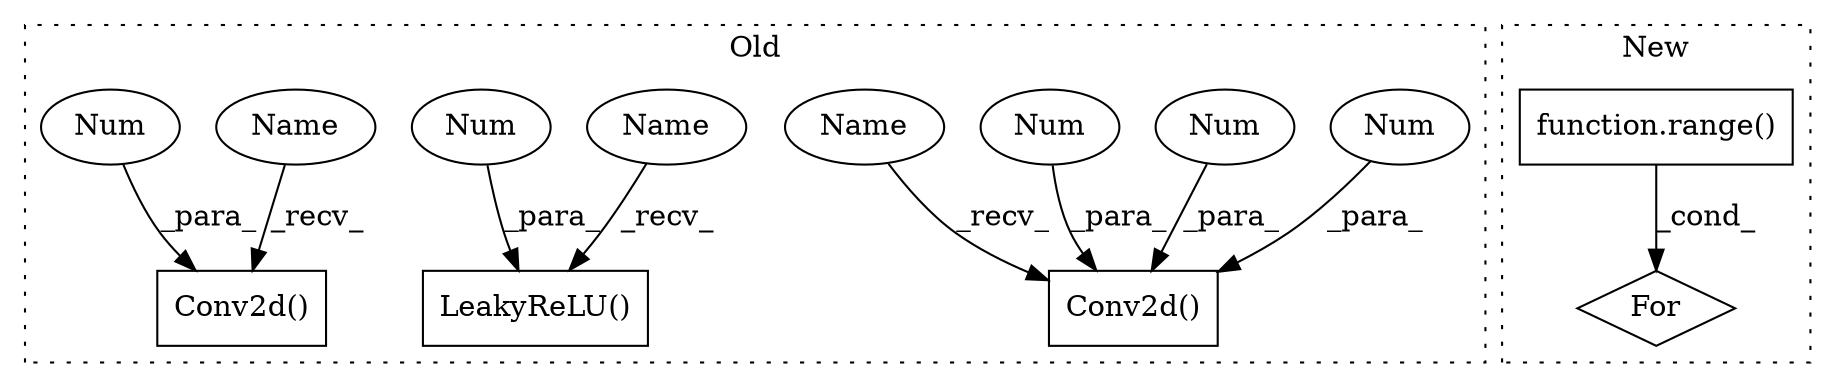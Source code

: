digraph G {
subgraph cluster0 {
1 [label="LeakyReLU()" a="75" s="4381,4397" l="13,1" shape="box"];
4 [label="Conv2d()" a="75" s="4477,4498" l="10,22" shape="box"];
5 [label="Num" a="76" s="4492" l="3" shape="ellipse"];
6 [label="Num" a="76" s="4394" l="3" shape="ellipse"];
7 [label="Num" a="76" s="4487" l="3" shape="ellipse"];
8 [label="Conv2d()" a="75" s="4300,4320" l="10,22" shape="box"];
9 [label="Num" a="76" s="4310" l="2" shape="ellipse"];
10 [label="Num" a="76" s="4497" l="1" shape="ellipse"];
11 [label="Name" a="87" s="4381" l="2" shape="ellipse"];
12 [label="Name" a="87" s="4477" l="2" shape="ellipse"];
13 [label="Name" a="87" s="4300" l="2" shape="ellipse"];
label = "Old";
style="dotted";
}
subgraph cluster1 {
2 [label="function.range()" a="75" s="10164,10190" l="6,1" shape="box"];
3 [label="For" a="107" s="10155,10191" l="4,14" shape="diamond"];
label = "New";
style="dotted";
}
2 -> 3 [label="_cond_"];
5 -> 4 [label="_para_"];
6 -> 1 [label="_para_"];
7 -> 4 [label="_para_"];
9 -> 8 [label="_para_"];
10 -> 4 [label="_para_"];
11 -> 1 [label="_recv_"];
12 -> 4 [label="_recv_"];
13 -> 8 [label="_recv_"];
}